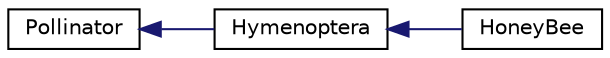 digraph "Graphical Class Hierarchy"
{
 // LATEX_PDF_SIZE
  edge [fontname="Helvetica",fontsize="10",labelfontname="Helvetica",labelfontsize="10"];
  node [fontname="Helvetica",fontsize="10",shape=record];
  rankdir="LR";
  Node0 [label="Pollinator",height=0.2,width=0.4,color="black", fillcolor="white", style="filled",URL="$classPollinator.html",tooltip=" "];
  Node0 -> Node1 [dir="back",color="midnightblue",fontsize="10",style="solid",fontname="Helvetica"];
  Node1 [label="Hymenoptera",height=0.2,width=0.4,color="black", fillcolor="white", style="filled",URL="$classHymenoptera.html",tooltip=" "];
  Node1 -> Node2 [dir="back",color="midnightblue",fontsize="10",style="solid",fontname="Helvetica"];
  Node2 [label="HoneyBee",height=0.2,width=0.4,color="black", fillcolor="white", style="filled",URL="$classHoneyBee.html",tooltip=" "];
}
